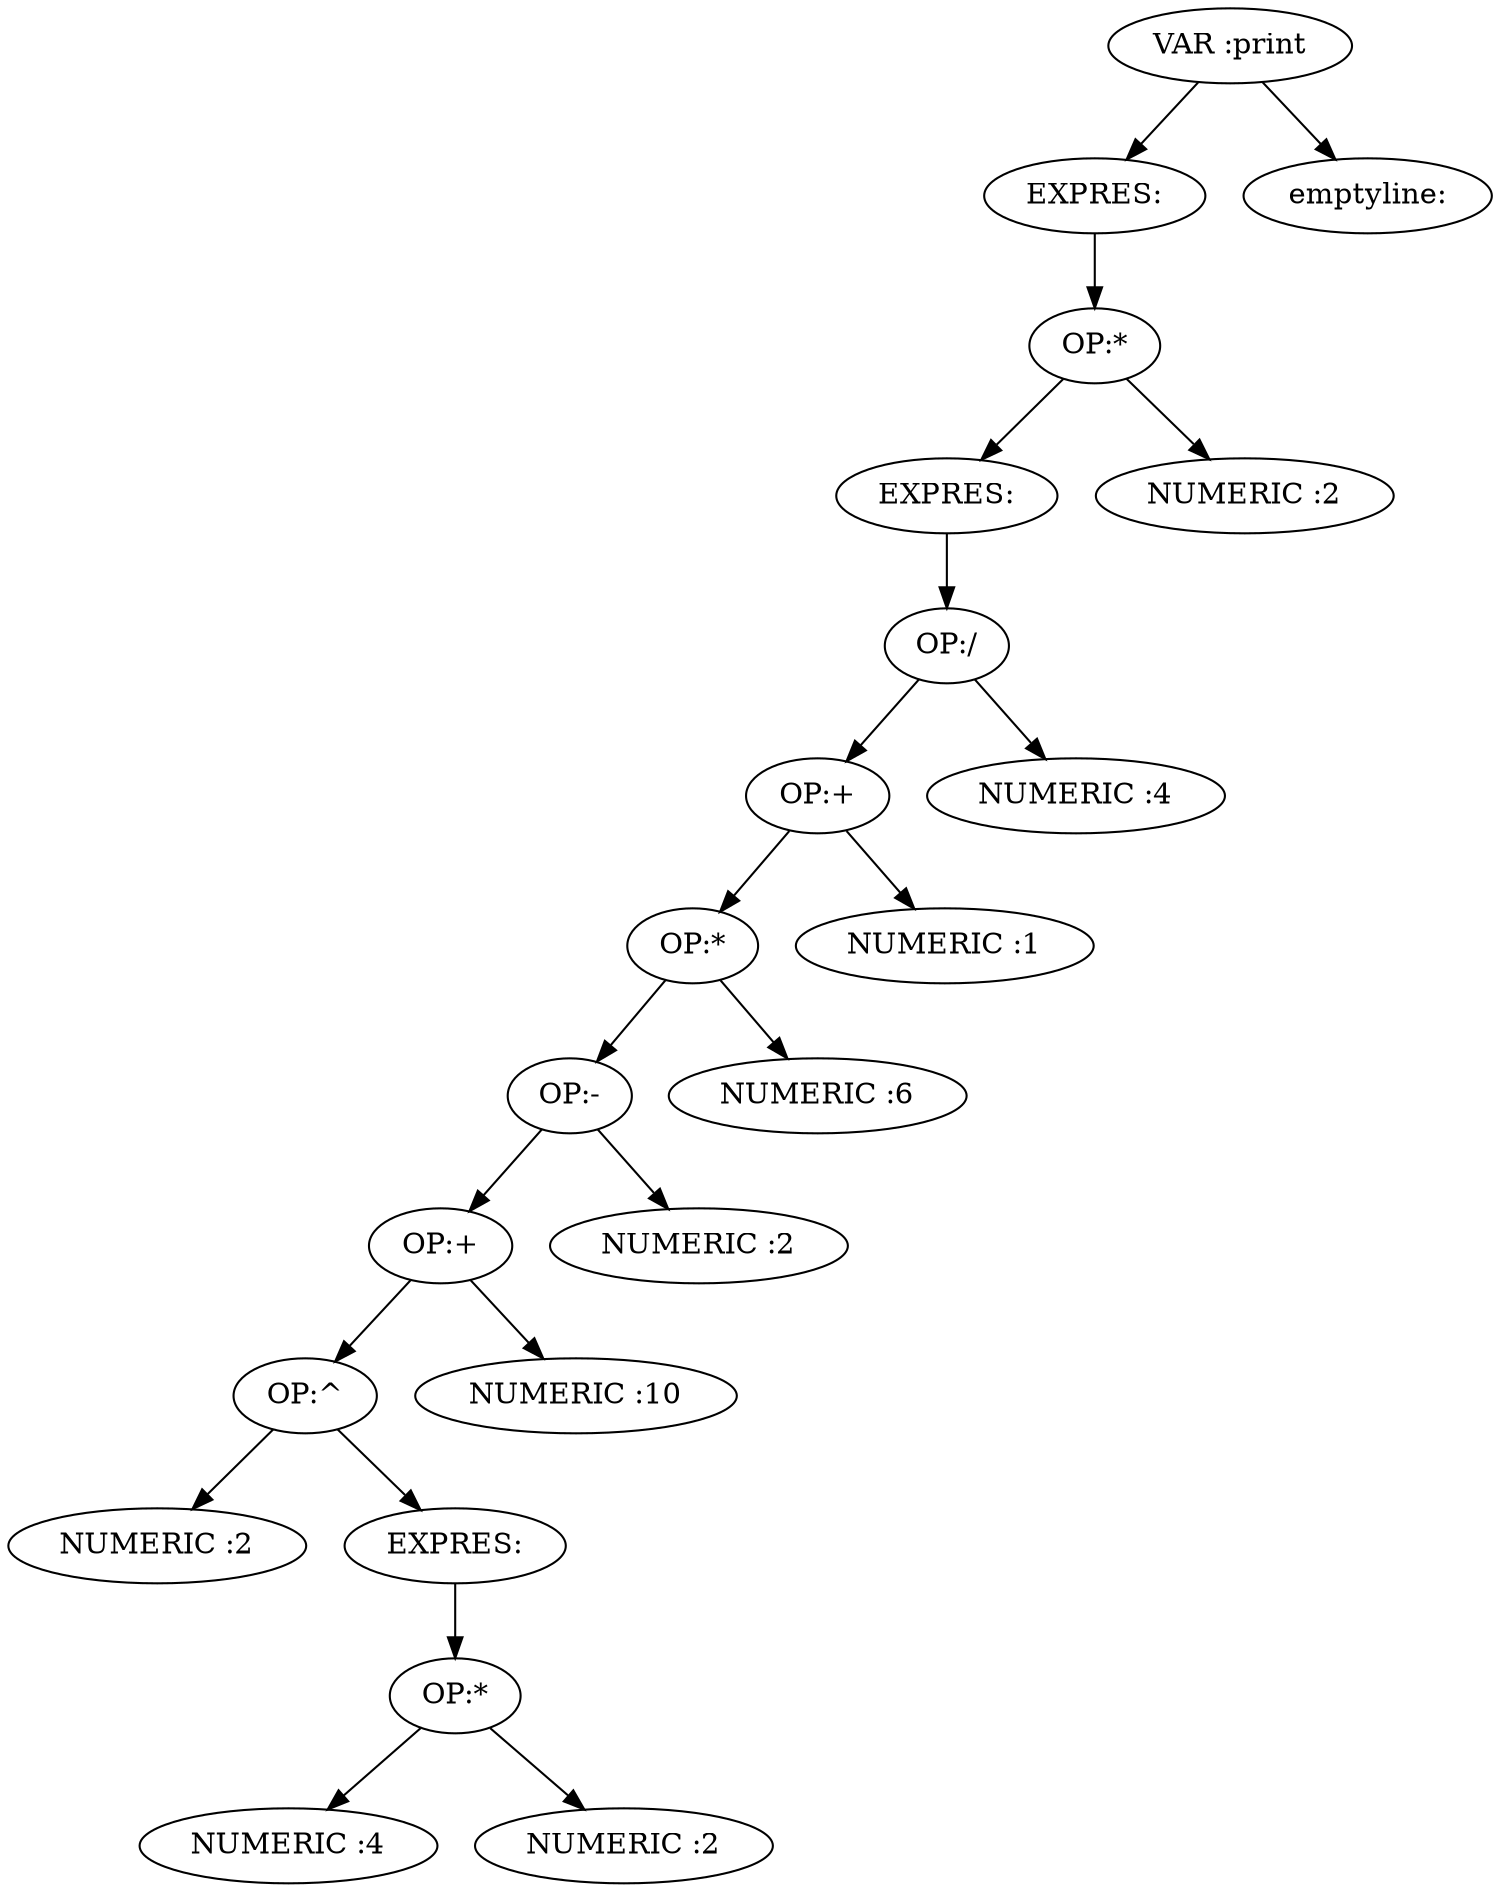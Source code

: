digraph {
0 [label="VAR :print"];
20 [label="EXPRES:"];
19 [label="OP:*"];
17 [label="EXPRES:"];
16 [label="OP:/"];
14 [label="OP:+"];
12 [label="OP:*"];
10 [label="OP:-"];
8 [label="OP:+"];
6 [label="OP:^"];
1 [label="NUMERIC :2"];
6 -> 1;
5 [label="EXPRES:"];
4 [label="OP:*"];
2 [label="NUMERIC :4"];
4 -> 2;
3 [label="NUMERIC :2"];
4 -> 3;
5 -> 4;
6 -> 5;
8 -> 6;
7 [label="NUMERIC :10"];
8 -> 7;
10 -> 8;
9 [label="NUMERIC :2"];
10 -> 9;
12 -> 10;
11 [label="NUMERIC :6"];
12 -> 11;
14 -> 12;
13 [label="NUMERIC :1"];
14 -> 13;
16 -> 14;
15 [label="NUMERIC :4"];
16 -> 15;
17 -> 16;
19 -> 17;
18 [label="NUMERIC :2"];
19 -> 18;
20 -> 19;
0 -> 20;
21 [label="emptyline:"];
0 -> 21;
}

